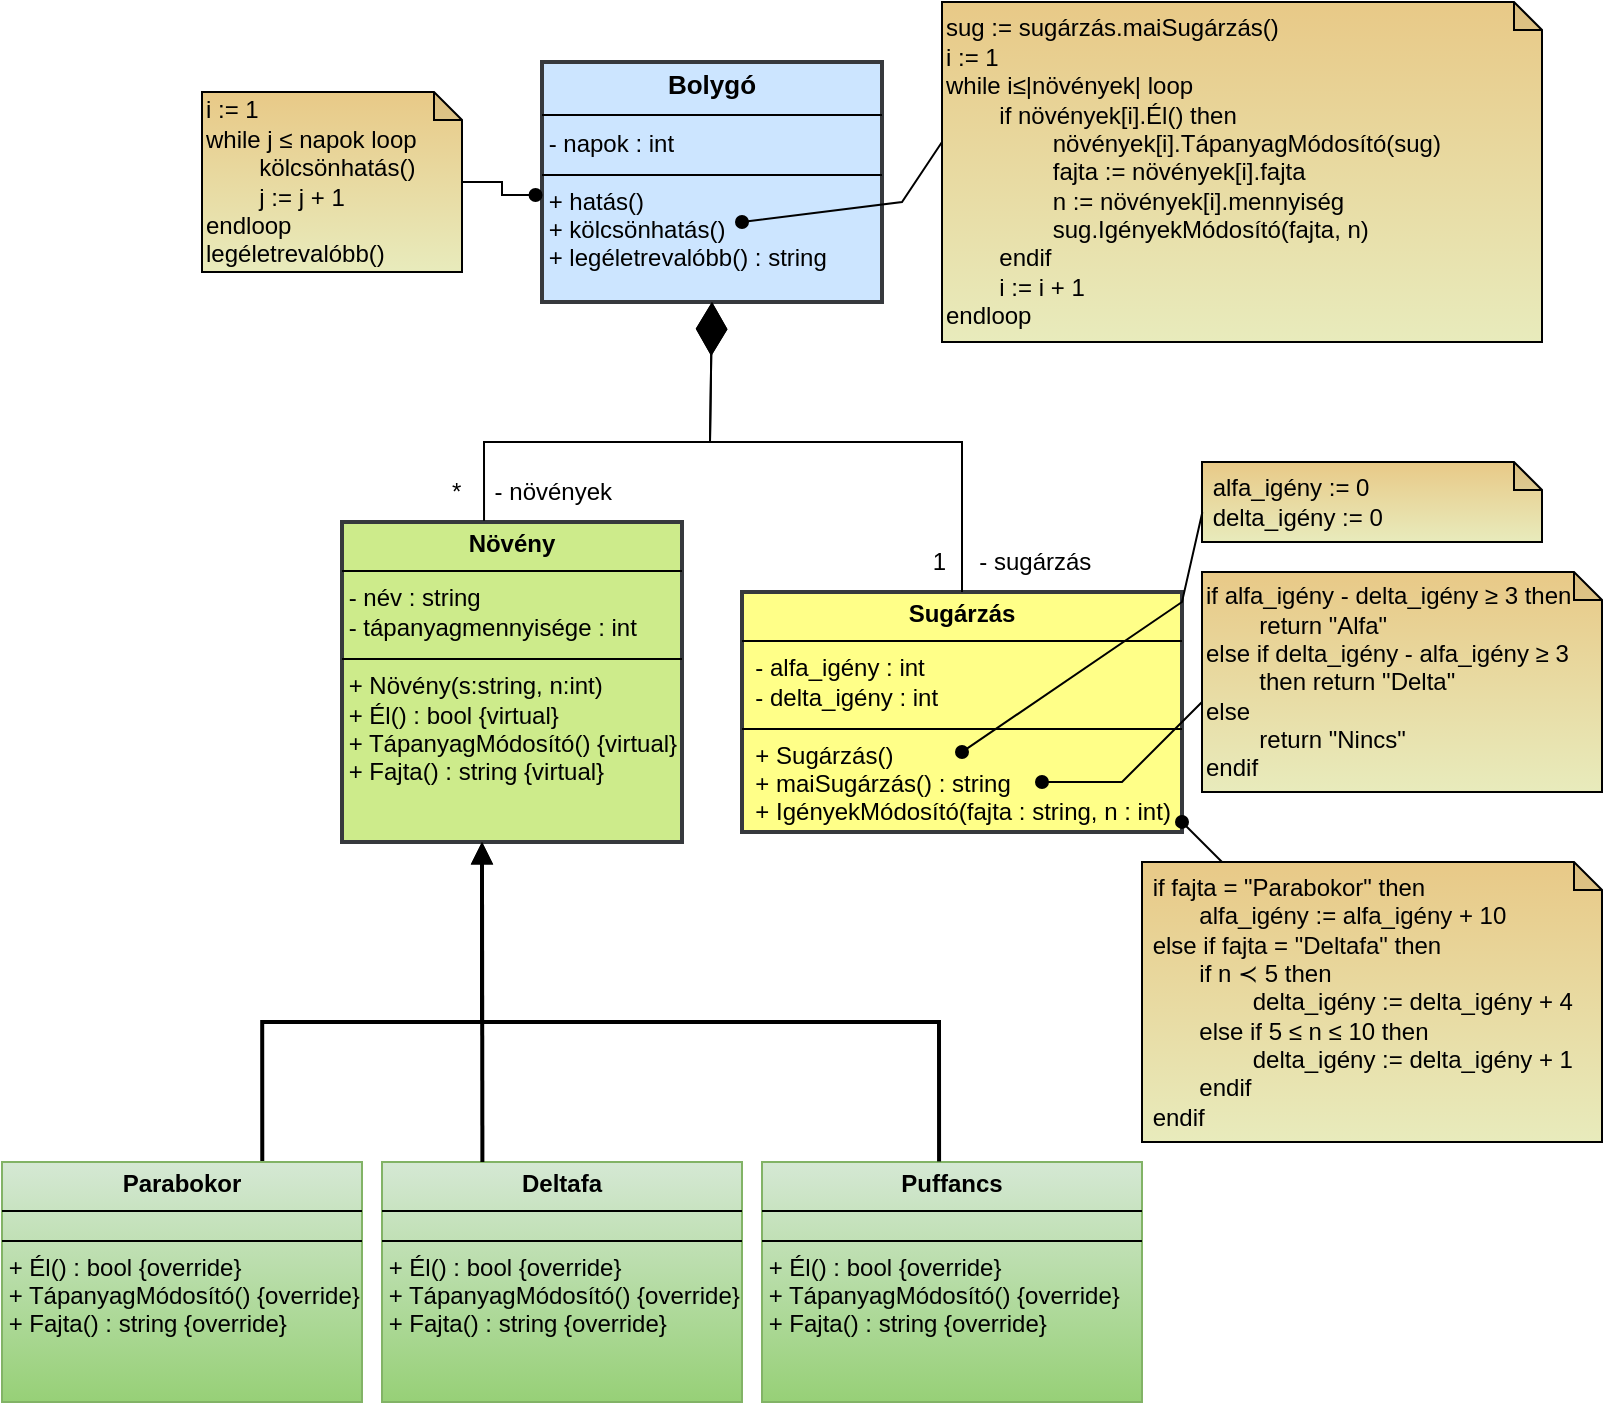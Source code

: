 <mxfile version="24.2.5" type="device">
  <diagram id="C5RBs43oDa-KdzZeNtuy" name="Page-1">
    <mxGraphModel dx="926" dy="560" grid="1" gridSize="10" guides="1" tooltips="1" connect="1" arrows="1" fold="1" page="1" pageScale="1" pageWidth="827" pageHeight="1169" math="0" shadow="0">
      <root>
        <mxCell id="WIyWlLk6GJQsqaUBKTNV-0" />
        <mxCell id="WIyWlLk6GJQsqaUBKTNV-1" parent="WIyWlLk6GJQsqaUBKTNV-0" />
        <mxCell id="IUOXqDqNGWJRMbw2lu2S-0" value="&lt;p style=&quot;margin: 4px 0px 0px; text-align: center; font-size: 13px;&quot;&gt;&lt;b&gt;&lt;font style=&quot;font-size: 13px;&quot;&gt;Bolygó&lt;/font&gt;&lt;/b&gt;&lt;/p&gt;&lt;hr size=&quot;1&quot; style=&quot;border-style: solid; font-size: 13px;&quot;&gt;&amp;nbsp;- napok : int&amp;nbsp;&lt;div&gt;&lt;div style=&quot;height:2px;&quot;&gt;&lt;/div&gt;&lt;hr size=&quot;1&quot; style=&quot;border-style:solid;&quot;&gt;&lt;div style=&quot;height:2px;&quot;&gt;&amp;nbsp;+ hatás()&lt;/div&gt;&lt;/div&gt;&lt;div style=&quot;height:2px;&quot;&gt;&amp;nbsp;&lt;/div&gt;&lt;div style=&quot;height:2px;&quot;&gt;&lt;br&gt;&lt;/div&gt;&lt;div style=&quot;height:2px;&quot;&gt;&lt;br&gt;&lt;/div&gt;&lt;div style=&quot;height:2px;&quot;&gt;&lt;br&gt;&lt;/div&gt;&lt;div style=&quot;height:2px;&quot;&gt;&lt;br&gt;&lt;/div&gt;&lt;div style=&quot;height:2px;&quot;&gt;&lt;br&gt;&lt;/div&gt;&lt;div style=&quot;height:2px;&quot;&gt;&amp;nbsp;+ kölcsönhatás()&lt;/div&gt;&lt;div style=&quot;height:2px;&quot;&gt;&lt;br&gt;&lt;/div&gt;&lt;div style=&quot;height:2px;&quot;&gt;&lt;br&gt;&lt;/div&gt;&lt;div style=&quot;height:2px;&quot;&gt;&lt;br&gt;&lt;/div&gt;&lt;div style=&quot;height:2px;&quot;&gt;&lt;br&gt;&lt;/div&gt;&lt;div style=&quot;height:2px;&quot;&gt;&lt;br&gt;&lt;/div&gt;&lt;div style=&quot;height:2px;&quot;&gt;&lt;br&gt;&lt;/div&gt;&lt;div style=&quot;height:2px;&quot;&gt;&amp;nbsp;+ legéletrevalóbb() : string&lt;span style=&quot;background-color: initial;&quot;&gt;&amp;nbsp;&lt;/span&gt;&lt;/div&gt;" style="verticalAlign=top;align=left;overflow=fill;html=1;whiteSpace=wrap;fillColor=#cce5ff;strokeColor=#36393d;strokeWidth=2;" vertex="1" parent="WIyWlLk6GJQsqaUBKTNV-1">
          <mxGeometry x="290" y="320" width="170" height="120" as="geometry" />
        </mxCell>
        <mxCell id="IUOXqDqNGWJRMbw2lu2S-2" value="&lt;p style=&quot;margin:0px;margin-top:4px;text-align:center;&quot;&gt;&lt;b&gt;Sugárzás&lt;/b&gt;&lt;/p&gt;&lt;hr size=&quot;1&quot; style=&quot;border-style:solid;&quot;&gt;&amp;nbsp; -&lt;font style=&quot;font-size: 12px;&quot;&gt; alfa_igény : int&lt;/font&gt;&lt;div&gt;&lt;font style=&quot;font-size: 12px;&quot;&gt;&amp;nbsp; - delta_igény : int&amp;nbsp;&lt;br&gt;&lt;/font&gt;&lt;div style=&quot;height:2px;&quot;&gt;&lt;font style=&quot;font-size: 12px;&quot;&gt;&amp;nbsp;&lt;/font&gt;&lt;/div&gt;&lt;hr size=&quot;1&quot; style=&quot;border-style:solid;&quot;&gt;&lt;div style=&quot;height:2px;&quot;&gt;&lt;font style=&quot;font-size: 12px;&quot;&gt;&amp;nbsp; + Sugárzás()&lt;/font&gt;&lt;/div&gt;&lt;/div&gt;&lt;div style=&quot;height:2px;&quot;&gt;&lt;font style=&quot;font-size: 12px;&quot;&gt;&amp;nbsp;&lt;/font&gt;&lt;/div&gt;&lt;div style=&quot;height:2px;&quot;&gt;&lt;font style=&quot;font-size: 12px;&quot;&gt;&lt;br&gt;&lt;/font&gt;&lt;/div&gt;&lt;div style=&quot;height:2px;&quot;&gt;&lt;font style=&quot;font-size: 12px;&quot;&gt;&amp;nbsp;&amp;nbsp;&lt;/font&gt;&lt;/div&gt;&lt;div style=&quot;height:2px;&quot;&gt;&lt;font style=&quot;font-size: 12px;&quot;&gt;&amp;nbsp;&lt;/font&gt;&lt;/div&gt;&lt;div style=&quot;height:2px;&quot;&gt;&lt;font style=&quot;font-size: 12px;&quot;&gt;&lt;br&gt;&lt;/font&gt;&lt;/div&gt;&lt;div style=&quot;height:2px;&quot;&gt;&lt;font style=&quot;font-size: 12px;&quot;&gt;&amp;nbsp;&amp;nbsp;&lt;/font&gt;&lt;/div&gt;&lt;div style=&quot;height:2px;&quot;&gt;&lt;font style=&quot;font-size: 12px;&quot;&gt;&amp;nbsp; + maiSugárzás() : string&lt;/font&gt;&lt;/div&gt;&lt;div style=&quot;height:2px;&quot;&gt;&lt;font style=&quot;font-size: 12px;&quot;&gt;&lt;br&gt;&lt;/font&gt;&lt;/div&gt;&lt;div style=&quot;height:2px;&quot;&gt;&lt;font style=&quot;font-size: 12px;&quot;&gt;&lt;br&gt;&lt;/font&gt;&lt;/div&gt;&lt;div style=&quot;height:2px;&quot;&gt;&lt;font style=&quot;font-size: 12px;&quot;&gt;&amp;nbsp;&lt;/font&gt;&lt;/div&gt;&lt;div style=&quot;height:2px;&quot;&gt;&lt;font style=&quot;font-size: 12px;&quot;&gt;&lt;br&gt;&lt;/font&gt;&lt;/div&gt;&lt;div style=&quot;height:2px;&quot;&gt;&lt;font style=&quot;font-size: 12px;&quot;&gt;&lt;br&gt;&lt;/font&gt;&lt;/div&gt;&lt;div style=&quot;height:2px;&quot;&gt;&lt;font style=&quot;font-size: 12px;&quot;&gt;&amp;nbsp; &amp;nbsp;&lt;/font&gt;&lt;/div&gt;&lt;div style=&quot;height:2px;&quot;&gt;&lt;font style=&quot;font-size: 12px;&quot;&gt;&amp;nbsp; + IgényekMódosító(fajta : string, n : int)&lt;/font&gt;&lt;/div&gt;" style="verticalAlign=top;align=left;overflow=fill;html=1;whiteSpace=wrap;fillColor=#ffff88;strokeColor=#36393d;strokeWidth=2;" vertex="1" parent="WIyWlLk6GJQsqaUBKTNV-1">
          <mxGeometry x="390" y="585" width="220" height="120" as="geometry" />
        </mxCell>
        <mxCell id="IUOXqDqNGWJRMbw2lu2S-3" value="&lt;p style=&quot;margin:0px;margin-top:4px;text-align:center;&quot;&gt;&lt;b&gt;Növény&lt;/b&gt;&lt;br&gt;&lt;/p&gt;&lt;hr size=&quot;1&quot; style=&quot;border-style:solid;&quot;&gt;&lt;font style=&quot;font-size: 12px;&quot;&gt;&amp;nbsp;- név : string&lt;/font&gt;&lt;div style=&quot;&quot;&gt;&lt;font style=&quot;font-size: 12px;&quot;&gt;&lt;font style=&quot;font-size: 12px;&quot;&gt;&amp;nbsp;- tápanyagmennyisége : int&lt;/font&gt;&lt;br&gt;&lt;/font&gt;&lt;div style=&quot;height: 2px;&quot;&gt;&lt;font style=&quot;font-size: 12px;&quot;&gt;&lt;br&gt;&lt;/font&gt;&lt;/div&gt;&lt;hr size=&quot;1&quot; style=&quot;border-style: solid;&quot;&gt;&lt;font style=&quot;font-size: 12px;&quot;&gt;&amp;nbsp;+ Növény(s:string, n:int)&lt;/font&gt;&lt;/div&gt;&lt;div style=&quot;&quot;&gt;&lt;font style=&quot;font-size: 12px;&quot;&gt;&amp;nbsp;+ Él() : bool {virtual}&lt;/font&gt;&lt;/div&gt;&lt;div style=&quot;&quot;&gt;&lt;font style=&quot;font-size: 12px;&quot;&gt;&amp;nbsp;+ TápanyagMódosító() {virtual}&lt;/font&gt;&lt;/div&gt;&lt;div style=&quot;&quot;&gt;&amp;nbsp;+ Fajta() : string {virtual}&lt;br&gt;&lt;div style=&quot;font-size: 11px; height: 2px;&quot;&gt;&lt;/div&gt;&lt;/div&gt;" style="verticalAlign=top;align=left;overflow=fill;html=1;whiteSpace=wrap;fillColor=#cdeb8b;strokeColor=#36393d;strokeWidth=2;" vertex="1" parent="WIyWlLk6GJQsqaUBKTNV-1">
          <mxGeometry x="190" y="550" width="170" height="160" as="geometry" />
        </mxCell>
        <mxCell id="IUOXqDqNGWJRMbw2lu2S-4" value="" style="endArrow=diamondThin;endFill=1;endSize=24;html=1;rounded=0;entryX=0.5;entryY=1;entryDx=0;entryDy=0;exitX=0.282;exitY=0.981;exitDx=0;exitDy=0;exitPerimeter=0;" edge="1" parent="WIyWlLk6GJQsqaUBKTNV-1" source="IUOXqDqNGWJRMbw2lu2S-10" target="IUOXqDqNGWJRMbw2lu2S-0">
          <mxGeometry width="160" relative="1" as="geometry">
            <mxPoint x="260" y="550" as="sourcePoint" />
            <mxPoint x="310" y="610" as="targetPoint" />
            <Array as="points">
              <mxPoint x="261" y="510" />
              <mxPoint x="374" y="510" />
            </Array>
          </mxGeometry>
        </mxCell>
        <mxCell id="IUOXqDqNGWJRMbw2lu2S-8" value="" style="endArrow=diamondThin;endFill=1;endSize=24;html=1;rounded=0;entryX=0.5;entryY=1;entryDx=0;entryDy=0;exitX=0.5;exitY=0;exitDx=0;exitDy=0;" edge="1" parent="WIyWlLk6GJQsqaUBKTNV-1" source="IUOXqDqNGWJRMbw2lu2S-2" target="IUOXqDqNGWJRMbw2lu2S-0">
          <mxGeometry width="160" relative="1" as="geometry">
            <mxPoint x="380" y="580" as="sourcePoint" />
            <mxPoint x="310" y="610" as="targetPoint" />
            <Array as="points">
              <mxPoint x="500" y="510" />
              <mxPoint x="374" y="510" />
            </Array>
          </mxGeometry>
        </mxCell>
        <mxCell id="IUOXqDqNGWJRMbw2lu2S-9" value="1&amp;nbsp; &amp;nbsp; &amp;nbsp;- sugárzás" style="text;html=1;align=center;verticalAlign=middle;whiteSpace=wrap;rounded=0;" vertex="1" parent="WIyWlLk6GJQsqaUBKTNV-1">
          <mxGeometry x="470" y="555" width="110" height="30" as="geometry" />
        </mxCell>
        <mxCell id="IUOXqDqNGWJRMbw2lu2S-10" value="*&amp;nbsp; &amp;nbsp; &amp;nbsp;- növények" style="text;html=1;align=center;verticalAlign=middle;whiteSpace=wrap;rounded=0;" vertex="1" parent="WIyWlLk6GJQsqaUBKTNV-1">
          <mxGeometry x="230" y="520" width="110" height="30" as="geometry" />
        </mxCell>
        <mxCell id="IUOXqDqNGWJRMbw2lu2S-13" value="" style="endArrow=block;endFill=1;html=1;edgeStyle=orthogonalEdgeStyle;align=left;verticalAlign=top;rounded=0;strokeWidth=2;exitX=0.723;exitY=0.002;exitDx=0;exitDy=0;exitPerimeter=0;" edge="1" parent="WIyWlLk6GJQsqaUBKTNV-1" source="IUOXqDqNGWJRMbw2lu2S-18">
          <mxGeometry x="-1" relative="1" as="geometry">
            <mxPoint x="150" y="867" as="sourcePoint" />
            <mxPoint x="260" y="710" as="targetPoint" />
            <Array as="points">
              <mxPoint x="150" y="800" />
              <mxPoint x="260" y="800" />
            </Array>
            <mxPoint as="offset" />
          </mxGeometry>
        </mxCell>
        <mxCell id="IUOXqDqNGWJRMbw2lu2S-16" value="&lt;p style=&quot;text-align: center; margin: 4px 0px 0px;&quot;&gt;&lt;span style=&quot;background-color: initial; text-align: left;&quot;&gt;&lt;b&gt;Puffancs&lt;/b&gt;&lt;/span&gt;&lt;br&gt;&lt;/p&gt;&lt;hr size=&quot;1&quot; style=&quot;border-style:solid;&quot;&gt;&lt;div style=&quot;height:2px;&quot;&gt;&lt;/div&gt;&lt;hr size=&quot;1&quot; style=&quot;border-style:solid;&quot;&gt;&lt;div style=&quot;height: 2px;&quot;&gt;&lt;div style=&quot;height: 2px;&quot;&gt;&amp;nbsp;+ Él() : bool {override}&lt;/div&gt;&lt;div style=&quot;height: 2px;&quot;&gt;&amp;nbsp;&lt;/div&gt;&lt;div style=&quot;height: 2px;&quot;&gt;&amp;nbsp;&lt;/div&gt;&lt;div style=&quot;height: 2px;&quot;&gt;&lt;br&gt;&lt;/div&gt;&lt;div style=&quot;height: 2px;&quot;&gt;&lt;br&gt;&lt;/div&gt;&lt;div style=&quot;height: 2px;&quot;&gt;&amp;nbsp;&lt;/div&gt;&lt;div style=&quot;height: 2px;&quot;&gt;&lt;br&gt;&lt;/div&gt;&lt;div style=&quot;height: 2px;&quot;&gt;&amp;nbsp;+ TápanyagMódosító() {override}&lt;/div&gt;&lt;div style=&quot;height: 2px;&quot;&gt;&lt;br&gt;&lt;/div&gt;&lt;div style=&quot;height: 2px;&quot;&gt;&lt;br&gt;&lt;/div&gt;&lt;div style=&quot;height: 2px;&quot;&gt;&lt;br&gt;&lt;/div&gt;&lt;div style=&quot;height: 2px;&quot;&gt;&lt;br&gt;&lt;/div&gt;&lt;div style=&quot;height: 2px;&quot;&gt;&lt;br&gt;&lt;/div&gt;&lt;div style=&quot;height: 2px;&quot;&gt;&lt;br&gt;&lt;/div&gt;&lt;div style=&quot;height: 2px;&quot;&gt;&amp;nbsp;+ Fajta() : string {override}&lt;br&gt;&lt;/div&gt;&lt;/div&gt;" style="verticalAlign=top;align=left;overflow=fill;html=1;whiteSpace=wrap;fillColor=#d5e8d4;strokeColor=#82b366;gradientColor=#97d077;" vertex="1" parent="WIyWlLk6GJQsqaUBKTNV-1">
          <mxGeometry x="400" y="870" width="190" height="120" as="geometry" />
        </mxCell>
        <mxCell id="IUOXqDqNGWJRMbw2lu2S-17" value="&lt;p style=&quot;margin:0px;margin-top:4px;text-align:center;&quot;&gt;&lt;b&gt;Deltafa&lt;/b&gt;&lt;br&gt;&lt;/p&gt;&lt;hr size=&quot;1&quot; style=&quot;border-style:solid;&quot;&gt;&lt;div style=&quot;height:2px;&quot;&gt;&lt;/div&gt;&lt;hr size=&quot;1&quot; style=&quot;border-style:solid;&quot;&gt;&lt;div style=&quot;height: 2px;&quot;&gt;&lt;div style=&quot;height: 2px;&quot;&gt;&amp;nbsp;+ Él() : bool {override}&lt;/div&gt;&lt;div style=&quot;height: 2px;&quot;&gt;&amp;nbsp;&lt;/div&gt;&lt;div style=&quot;height: 2px;&quot;&gt;&amp;nbsp;&lt;/div&gt;&lt;div style=&quot;height: 2px;&quot;&gt;&lt;br&gt;&lt;/div&gt;&lt;div style=&quot;height: 2px;&quot;&gt;&lt;br&gt;&lt;/div&gt;&lt;div style=&quot;height: 2px;&quot;&gt;&amp;nbsp;&lt;/div&gt;&lt;div style=&quot;height: 2px;&quot;&gt;&lt;br&gt;&lt;/div&gt;&lt;div style=&quot;height: 2px;&quot;&gt;&amp;nbsp;+ TápanyagMódosító() {override}&lt;/div&gt;&lt;div style=&quot;height: 2px;&quot;&gt;&lt;br&gt;&lt;/div&gt;&lt;div style=&quot;height: 2px;&quot;&gt;&lt;br&gt;&lt;/div&gt;&lt;div style=&quot;height: 2px;&quot;&gt;&lt;br&gt;&lt;/div&gt;&lt;div style=&quot;height: 2px;&quot;&gt;&lt;br&gt;&lt;/div&gt;&lt;div style=&quot;height: 2px;&quot;&gt;&amp;nbsp;&lt;/div&gt;&lt;div style=&quot;height: 2px;&quot;&gt;&lt;span style=&quot;background-color: initial;&quot;&gt;&amp;nbsp;&lt;/span&gt;&lt;/div&gt;&lt;div style=&quot;height: 2px;&quot;&gt;&lt;span style=&quot;background-color: initial;&quot;&gt;&amp;nbsp;+ Fajta() : string {override}&lt;/span&gt;&lt;/div&gt;&lt;/div&gt;" style="verticalAlign=top;align=left;overflow=fill;html=1;whiteSpace=wrap;fillColor=#d5e8d4;strokeColor=#82b366;gradientColor=#97d077;" vertex="1" parent="WIyWlLk6GJQsqaUBKTNV-1">
          <mxGeometry x="210" y="870" width="180" height="120" as="geometry" />
        </mxCell>
        <mxCell id="IUOXqDqNGWJRMbw2lu2S-18" value="&lt;p style=&quot;margin:0px;margin-top:4px;text-align:center;&quot;&gt;&lt;b&gt;Parabokor&lt;/b&gt;&lt;/p&gt;&lt;hr size=&quot;1&quot; style=&quot;border-style:solid;&quot;&gt;&lt;div style=&quot;height:2px;&quot;&gt;&lt;/div&gt;&lt;hr size=&quot;1&quot; style=&quot;border-style:solid;&quot;&gt;&lt;div style=&quot;height: 2px;&quot;&gt;&lt;font style=&quot;font-size: 12px;&quot;&gt;&amp;nbsp;+ Él() : bool {override}&lt;/font&gt;&lt;/div&gt;&lt;div style=&quot;height: 2px;&quot;&gt;&lt;font style=&quot;font-size: 12px;&quot;&gt;&amp;nbsp;&lt;/font&gt;&lt;/div&gt;&lt;div style=&quot;height: 2px;&quot;&gt;&lt;font style=&quot;font-size: 12px;&quot;&gt;&amp;nbsp;&lt;/font&gt;&lt;/div&gt;&lt;div style=&quot;height: 2px;&quot;&gt;&lt;font style=&quot;font-size: 12px;&quot;&gt;&lt;br&gt;&lt;/font&gt;&lt;/div&gt;&lt;div style=&quot;height: 2px;&quot;&gt;&lt;font style=&quot;font-size: 12px;&quot;&gt;&lt;br&gt;&lt;/font&gt;&lt;/div&gt;&lt;div style=&quot;height: 2px;&quot;&gt;&lt;font style=&quot;font-size: 12px;&quot;&gt;&amp;nbsp;&lt;/font&gt;&lt;/div&gt;&lt;div style=&quot;height: 2px;&quot;&gt;&lt;font style=&quot;font-size: 12px;&quot;&gt;&lt;br&gt;&lt;/font&gt;&lt;/div&gt;&lt;div style=&quot;height: 2px;&quot;&gt;&lt;font style=&quot;font-size: 12px;&quot;&gt;&amp;nbsp;+ TápanyagMódosító() {override}&lt;/font&gt;&lt;/div&gt;&lt;div style=&quot;height: 2px;&quot;&gt;&lt;font style=&quot;font-size: 12px;&quot;&gt;&lt;br&gt;&lt;/font&gt;&lt;/div&gt;&lt;div style=&quot;height: 2px;&quot;&gt;&lt;font style=&quot;font-size: 12px;&quot;&gt;&lt;br&gt;&lt;/font&gt;&lt;/div&gt;&lt;div style=&quot;height: 2px;&quot;&gt;&lt;font style=&quot;font-size: 12px;&quot;&gt;&lt;br&gt;&lt;/font&gt;&lt;/div&gt;&lt;div style=&quot;height: 2px;&quot;&gt;&lt;font style=&quot;font-size: 12px;&quot;&gt;&lt;br&gt;&lt;/font&gt;&lt;/div&gt;&lt;div style=&quot;height: 2px;&quot;&gt;&lt;font style=&quot;font-size: 12px;&quot;&gt;&lt;br&gt;&lt;/font&gt;&lt;/div&gt;&lt;div style=&quot;height: 2px;&quot;&gt;&lt;font style=&quot;font-size: 12px;&quot;&gt;&lt;br&gt;&lt;/font&gt;&lt;/div&gt;&lt;div style=&quot;height: 2px;&quot;&gt;&lt;font style=&quot;font-size: 12px;&quot;&gt;&amp;nbsp;+ Fajta() : string {override}&lt;/font&gt;&lt;/div&gt;" style="verticalAlign=top;align=left;overflow=fill;html=1;whiteSpace=wrap;fillColor=#d5e8d4;strokeColor=#82b366;gradientColor=#97d077;" vertex="1" parent="WIyWlLk6GJQsqaUBKTNV-1">
          <mxGeometry x="20" y="870" width="180" height="120" as="geometry" />
        </mxCell>
        <mxCell id="IUOXqDqNGWJRMbw2lu2S-19" style="edgeStyle=orthogonalEdgeStyle;rounded=0;orthogonalLoop=1;jettySize=auto;html=1;exitX=0.5;exitY=1;exitDx=0;exitDy=0;" edge="1" parent="WIyWlLk6GJQsqaUBKTNV-1" source="IUOXqDqNGWJRMbw2lu2S-16" target="IUOXqDqNGWJRMbw2lu2S-16">
          <mxGeometry relative="1" as="geometry" />
        </mxCell>
        <mxCell id="IUOXqDqNGWJRMbw2lu2S-23" value="" style="endArrow=block;endFill=1;html=1;edgeStyle=orthogonalEdgeStyle;align=left;verticalAlign=top;rounded=0;strokeWidth=2;exitX=0.466;exitY=-0.002;exitDx=0;exitDy=0;exitPerimeter=0;" edge="1" parent="WIyWlLk6GJQsqaUBKTNV-1" source="IUOXqDqNGWJRMbw2lu2S-16">
          <mxGeometry x="-1" relative="1" as="geometry">
            <mxPoint x="490" y="870" as="sourcePoint" />
            <mxPoint x="260" y="710" as="targetPoint" />
            <Array as="points">
              <mxPoint x="489" y="800" />
              <mxPoint x="260" y="800" />
            </Array>
            <mxPoint as="offset" />
          </mxGeometry>
        </mxCell>
        <mxCell id="IUOXqDqNGWJRMbw2lu2S-24" value="" style="endArrow=none;html=1;rounded=0;strokeWidth=2;" edge="1" parent="WIyWlLk6GJQsqaUBKTNV-1">
          <mxGeometry width="50" height="50" relative="1" as="geometry">
            <mxPoint x="260.2" y="870" as="sourcePoint" />
            <mxPoint x="260.0" y="730" as="targetPoint" />
          </mxGeometry>
        </mxCell>
        <mxCell id="IUOXqDqNGWJRMbw2lu2S-40" value="i := 1&amp;nbsp;&lt;div&gt;while j ≤ napok loop&amp;nbsp;&lt;/div&gt;&lt;div&gt;&lt;span style=&quot;white-space: pre;&quot;&gt;&#x9;&lt;/span&gt;kölcsönhatás()&lt;br&gt;&lt;/div&gt;&lt;div&gt;&lt;span style=&quot;white-space: pre;&quot;&gt;&#x9;&lt;/span&gt;j := j + 1&lt;br&gt;&lt;/div&gt;&lt;div&gt;endloop&lt;/div&gt;&lt;div&gt;legéletrevalóbb()&lt;/div&gt;" style="shape=note;whiteSpace=wrap;html=1;backgroundOutline=1;darkOpacity=0.05;fillColor=#e8c987;strokeColor=#000000;size=14;align=left;fillStyle=auto;gradientColor=#e8ebbc;" vertex="1" parent="WIyWlLk6GJQsqaUBKTNV-1">
          <mxGeometry x="120" y="335" width="130" height="90" as="geometry" />
        </mxCell>
        <mxCell id="IUOXqDqNGWJRMbw2lu2S-41" style="rounded=0;orthogonalLoop=1;jettySize=auto;html=1;entryX=-0.019;entryY=0.554;entryDx=0;entryDy=0;entryPerimeter=0;edgeStyle=orthogonalEdgeStyle;endArrow=oval;endFill=1;" edge="1" parent="WIyWlLk6GJQsqaUBKTNV-1" source="IUOXqDqNGWJRMbw2lu2S-40" target="IUOXqDqNGWJRMbw2lu2S-0">
          <mxGeometry relative="1" as="geometry" />
        </mxCell>
        <mxCell id="IUOXqDqNGWJRMbw2lu2S-43" value="sug := sugárzás.maiSugárzás()&lt;div&gt;i := 1&amp;nbsp;&lt;span style=&quot;background-color: initial;&quot;&gt;&amp;nbsp;&lt;/span&gt;&lt;/div&gt;&lt;div&gt;&lt;div&gt;while i≤|növények| loop&lt;/div&gt;&lt;div&gt;&lt;span style=&quot;white-space: pre;&quot;&gt;&#x9;&lt;/span&gt;if növények[i].Él() then&lt;/div&gt;&lt;div&gt;&lt;span style=&quot;white-space: pre;&quot;&gt;&#x9;&lt;span style=&quot;white-space: pre;&quot;&gt;&#x9;&lt;/span&gt;&lt;/span&gt;növények[i].TápanyagMódosító(sug)&lt;/div&gt;&lt;div&gt;&lt;span style=&quot;white-space: pre;&quot;&gt;&#x9;&lt;span style=&quot;white-space: pre;&quot;&gt;&#x9;&lt;/span&gt;f&lt;/span&gt;ajta := növények[i].fajta&amp;nbsp;&lt;/div&gt;&lt;div&gt;&lt;span style=&quot;white-space: pre;&quot;&gt;&#x9;&lt;/span&gt;&lt;span style=&quot;white-space: pre;&quot;&gt;&#x9;&lt;/span&gt;n := növények[i].mennyiség&lt;br&gt;&lt;/div&gt;&lt;div&gt;&lt;span style=&quot;background-color: initial;&quot;&gt;&lt;span style=&quot;white-space: pre;&quot;&gt;&#x9;&lt;/span&gt;&lt;span style=&quot;white-space: pre;&quot;&gt;&#x9;&lt;/span&gt;sug.IgényekMódosító(fajta, n)&lt;/span&gt;&lt;/div&gt;&lt;div&gt;&lt;span style=&quot;white-space: pre;&quot;&gt;&#x9;&lt;/span&gt;endif&lt;/div&gt;&lt;div&gt;&lt;span style=&quot;white-space: pre;&quot;&gt;&#x9;&lt;/span&gt;i := i + 1&lt;/div&gt;&lt;div&gt;endloop&lt;/div&gt;&lt;/div&gt;" style="shape=note;whiteSpace=wrap;html=1;backgroundOutline=1;darkOpacity=0.05;fillColor=#e8c987;strokeColor=#000000;size=14;align=left;fillStyle=auto;gradientColor=#e8ebbc;" vertex="1" parent="WIyWlLk6GJQsqaUBKTNV-1">
          <mxGeometry x="490" y="290" width="300" height="170" as="geometry" />
        </mxCell>
        <mxCell id="IUOXqDqNGWJRMbw2lu2S-45" value="" style="endArrow=oval;html=1;rounded=0;endFill=1;" edge="1" parent="WIyWlLk6GJQsqaUBKTNV-1">
          <mxGeometry width="50" height="50" relative="1" as="geometry">
            <mxPoint x="490" y="360" as="sourcePoint" />
            <mxPoint x="390" y="400" as="targetPoint" />
            <Array as="points">
              <mxPoint x="470" y="390" />
            </Array>
          </mxGeometry>
        </mxCell>
        <mxCell id="IUOXqDqNGWJRMbw2lu2S-46" value="&amp;nbsp;alfa_igény := 0&amp;nbsp;&lt;div&gt;&amp;nbsp;delta_igény := 0&lt;/div&gt;" style="shape=note;whiteSpace=wrap;html=1;backgroundOutline=1;darkOpacity=0.05;fillColor=#e8c987;strokeColor=#000000;size=14;align=left;fillStyle=auto;gradientColor=#e8ebbc;" vertex="1" parent="WIyWlLk6GJQsqaUBKTNV-1">
          <mxGeometry x="620" y="520" width="170" height="40" as="geometry" />
        </mxCell>
        <mxCell id="IUOXqDqNGWJRMbw2lu2S-47" value="" style="endArrow=oval;html=1;rounded=0;endFill=1;exitX=0.001;exitY=0.627;exitDx=0;exitDy=0;exitPerimeter=0;" edge="1" parent="WIyWlLk6GJQsqaUBKTNV-1" source="IUOXqDqNGWJRMbw2lu2S-46">
          <mxGeometry width="50" height="50" relative="1" as="geometry">
            <mxPoint x="600" y="625" as="sourcePoint" />
            <mxPoint x="500" y="665" as="targetPoint" />
            <Array as="points">
              <mxPoint x="610" y="590" />
            </Array>
          </mxGeometry>
        </mxCell>
        <mxCell id="IUOXqDqNGWJRMbw2lu2S-48" value="&lt;div&gt;if alfa_igény - delta_igény ≥ 3 then&lt;/div&gt;&lt;div&gt;&lt;span style=&quot;white-space: pre;&quot;&gt;&#x9;&lt;/span&gt;return &quot;Alfa&quot;&lt;/div&gt;&lt;div&gt;else if delta_igény - alfa_igény ≥ 3&amp;nbsp;&lt;/div&gt;&lt;div&gt;&lt;span style=&quot;white-space: pre;&quot;&gt;&#x9;&lt;/span&gt;then&amp;nbsp;&lt;span style=&quot;background-color: initial;&quot;&gt;return &quot;Delta&quot;&lt;/span&gt;&lt;/div&gt;&lt;div&gt;else&lt;/div&gt;&lt;div&gt;&lt;span style=&quot;white-space: pre;&quot;&gt;&#x9;&lt;/span&gt;return &quot;Nincs&quot;&lt;/div&gt;&lt;div&gt;endif&lt;/div&gt;" style="shape=note;whiteSpace=wrap;html=1;backgroundOutline=1;darkOpacity=0.05;fillColor=#e8c987;strokeColor=#000000;size=14;align=left;fillStyle=auto;gradientColor=#e8ebbc;" vertex="1" parent="WIyWlLk6GJQsqaUBKTNV-1">
          <mxGeometry x="620" y="575" width="200" height="110" as="geometry" />
        </mxCell>
        <mxCell id="IUOXqDqNGWJRMbw2lu2S-49" value="" style="endArrow=oval;html=1;rounded=0;endFill=1;" edge="1" parent="WIyWlLk6GJQsqaUBKTNV-1">
          <mxGeometry width="50" height="50" relative="1" as="geometry">
            <mxPoint x="620" y="640" as="sourcePoint" />
            <mxPoint x="540" y="680" as="targetPoint" />
            <Array as="points">
              <mxPoint x="620" y="640" />
              <mxPoint x="580" y="680" />
            </Array>
          </mxGeometry>
        </mxCell>
        <mxCell id="IUOXqDqNGWJRMbw2lu2S-50" value="&lt;div&gt;&amp;nbsp;&lt;span style=&quot;background-color: initial;&quot;&gt;if fajta = &quot;Parabokor&quot; then&lt;/span&gt;&lt;/div&gt;&lt;div&gt;&lt;span style=&quot;white-space: pre;&quot;&gt;&#x9;a&lt;/span&gt;lfa_igény := alfa_igény + 10&lt;/div&gt;&lt;div&gt;&amp;nbsp;else if fajta = &quot;Deltafa&quot;&amp;nbsp;&lt;span style=&quot;background-color: initial;&quot;&gt;then&lt;/span&gt;&lt;/div&gt;&lt;div&gt;&lt;span style=&quot;white-space: pre;&quot;&gt;&#x9;&lt;/span&gt;if n ≺ 5 then&lt;/div&gt;&lt;div&gt;&lt;span style=&quot;white-space: pre;&quot;&gt;&#x9;&lt;/span&gt;&lt;span style=&quot;white-space: pre;&quot;&gt;&lt;span style=&quot;white-space: pre;&quot;&gt;&#x9;&lt;/span&gt;delta_igény := delta_igény + 4&lt;/span&gt;&lt;/div&gt;&lt;div&gt;&lt;span style=&quot;white-space: pre;&quot;&gt;&#x9;&lt;/span&gt;else if 5 ≤ n ≤ 10 then&lt;/div&gt;&lt;div&gt;&lt;span style=&quot;white-space: pre;&quot;&gt;&#x9;&lt;/span&gt;&lt;span style=&quot;white-space: pre;&quot;&gt;&#x9;&lt;/span&gt;&lt;span style=&quot;white-space: pre;&quot;&gt;delta_igény := delta_igény + 1&lt;/span&gt;&lt;/div&gt;&lt;div&gt;&lt;span style=&quot;white-space: pre;&quot;&gt;&#x9;&lt;/span&gt;endif&lt;/div&gt;&lt;div&gt;&lt;span style=&quot;background-color: initial;&quot;&gt;&amp;nbsp;endif&lt;/span&gt;&lt;br&gt;&lt;/div&gt;" style="shape=note;whiteSpace=wrap;html=1;backgroundOutline=1;darkOpacity=0.05;fillColor=#e8c987;strokeColor=#000000;size=14;align=left;fillStyle=auto;gradientColor=#e8ebbc;" vertex="1" parent="WIyWlLk6GJQsqaUBKTNV-1">
          <mxGeometry x="590" y="720" width="230" height="140" as="geometry" />
        </mxCell>
        <mxCell id="IUOXqDqNGWJRMbw2lu2S-51" value="" style="endArrow=oval;html=1;rounded=0;endFill=1;entryX=1;entryY=0.958;entryDx=0;entryDy=0;entryPerimeter=0;" edge="1" parent="WIyWlLk6GJQsqaUBKTNV-1" target="IUOXqDqNGWJRMbw2lu2S-2">
          <mxGeometry width="50" height="50" relative="1" as="geometry">
            <mxPoint x="630" y="720" as="sourcePoint" />
            <mxPoint x="593.5" y="700" as="targetPoint" />
            <Array as="points">
              <mxPoint x="630" y="720" />
            </Array>
          </mxGeometry>
        </mxCell>
      </root>
    </mxGraphModel>
  </diagram>
</mxfile>
